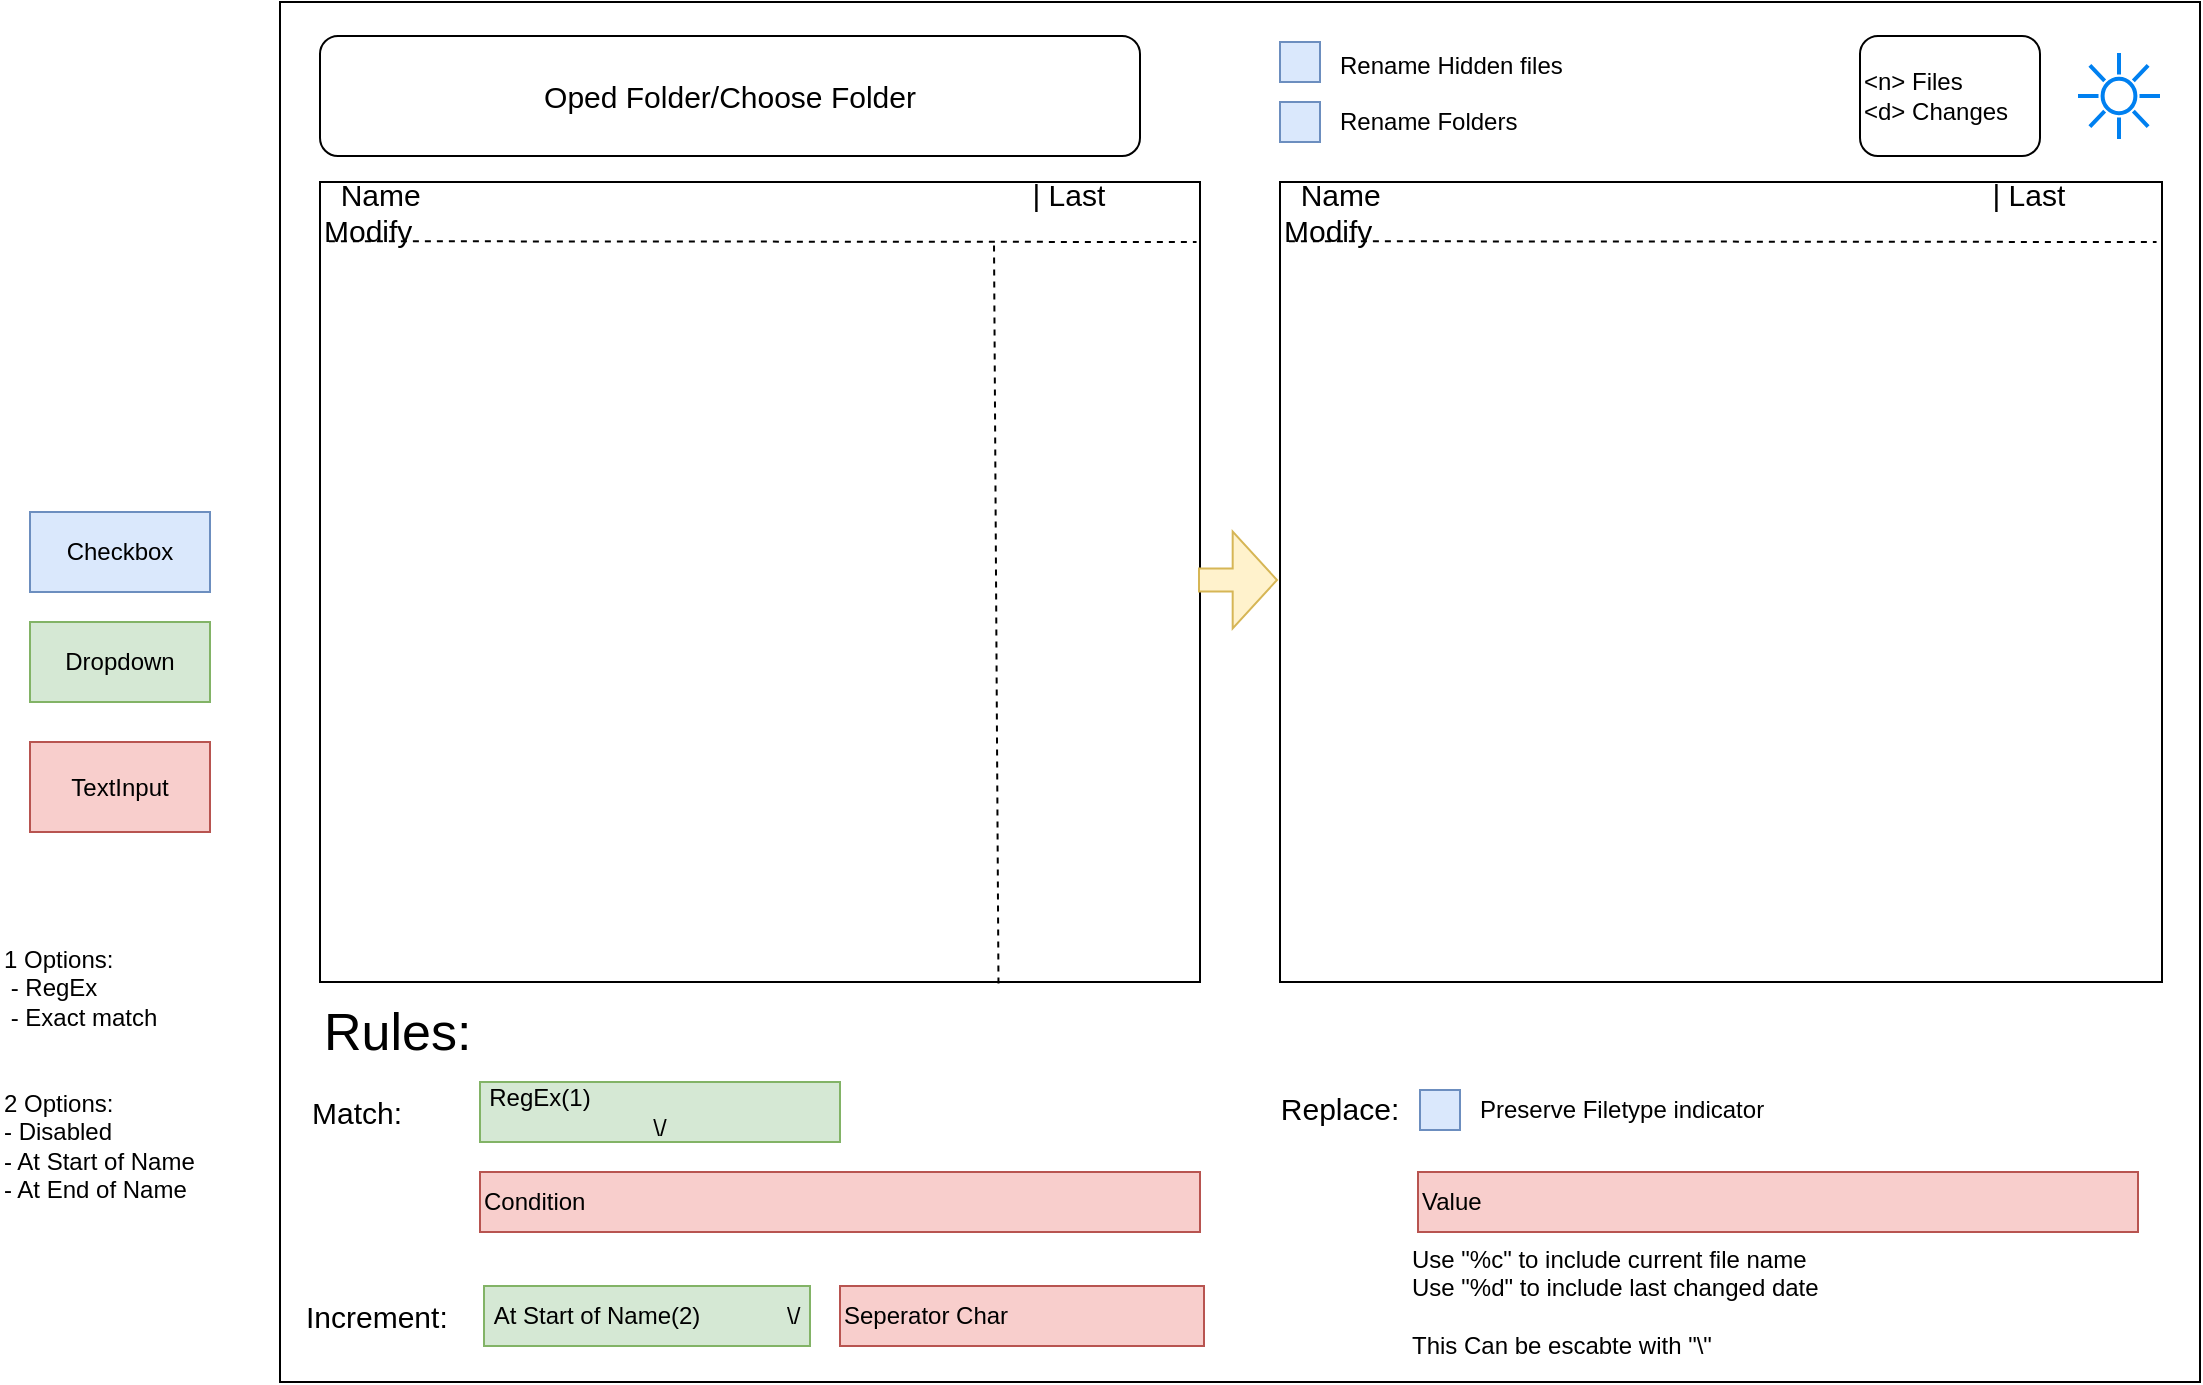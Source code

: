 <mxfile>
    <diagram id="wyF1twGbHwLOEpnf4AD7" name="Page-1">
        <mxGraphModel dx="860" dy="513" grid="1" gridSize="15" guides="1" tooltips="1" connect="1" arrows="1" fold="1" page="1" pageScale="1" pageWidth="850" pageHeight="1100" math="0" shadow="0">
            <root>
                <mxCell id="0"/>
                <mxCell id="1" parent="0"/>
                <mxCell id="Jia5Jn5Cg-_UFxBT41QY-1" value="" style="rounded=0;whiteSpace=wrap;html=1;" parent="1" vertex="1">
                    <mxGeometry x="140" y="90" width="960" height="690" as="geometry"/>
                </mxCell>
                <mxCell id="Jia5Jn5Cg-_UFxBT41QY-3" value="" style="rounded=0;whiteSpace=wrap;html=1;" parent="1" vertex="1">
                    <mxGeometry x="160" y="180" width="440" height="400" as="geometry"/>
                </mxCell>
                <mxCell id="Jia5Jn5Cg-_UFxBT41QY-4" value="" style="rounded=0;whiteSpace=wrap;html=1;" parent="1" vertex="1">
                    <mxGeometry x="640" y="180" width="441" height="400" as="geometry"/>
                </mxCell>
                <mxCell id="Jia5Jn5Cg-_UFxBT41QY-5" value="" style="shape=flexArrow;endArrow=classic;html=1;rounded=0;endWidth=35.789;endSize=7.053;fillColor=#fff2cc;strokeColor=#d6b656;width=11.579;" parent="1" edge="1">
                    <mxGeometry width="50" height="50" relative="1" as="geometry">
                        <mxPoint x="599" y="379" as="sourcePoint"/>
                        <mxPoint x="639" y="379" as="targetPoint"/>
                    </mxGeometry>
                </mxCell>
                <mxCell id="Jia5Jn5Cg-_UFxBT41QY-6" value="&lt;div style=&quot;font-size: 15px;&quot; align=&quot;left&quot;&gt;&amp;nbsp; Name &lt;span style=&quot;white-space: pre;&quot;&gt;&#x9;&lt;/span&gt;&lt;span style=&quot;white-space: pre;&quot;&gt;&#x9;&lt;/span&gt;&lt;span style=&quot;white-space: pre;&quot;&gt;&#x9;&lt;/span&gt;&lt;span style=&quot;white-space: pre;&quot;&gt;&#x9; &lt;/span&gt;&lt;span style=&quot;white-space: pre;&quot;&gt;&#x9;&lt;/span&gt;&lt;span style=&quot;white-space: pre;&quot;&gt;&#x9;&lt;/span&gt;&lt;span style=&quot;white-space: pre;&quot;&gt;&#x9;&lt;/span&gt;&lt;span style=&quot;white-space: pre;&quot;&gt;&#x9;&lt;/span&gt;&lt;span style=&quot;white-space: pre;&quot;&gt;&#x9;&lt;/span&gt;&amp;nbsp;&amp;nbsp;&amp;nbsp;&amp;nbsp; | Last Modify&lt;/div&gt;" style="text;html=1;align=left;verticalAlign=middle;whiteSpace=wrap;rounded=0;" parent="1" vertex="1">
                    <mxGeometry x="160" y="180" width="440" height="30" as="geometry"/>
                </mxCell>
                <mxCell id="Jia5Jn5Cg-_UFxBT41QY-7" value="" style="endArrow=none;dashed=1;html=1;rounded=0;exitX=0.001;exitY=0.079;exitDx=0;exitDy=0;exitPerimeter=0;entryX=0.987;entryY=1.067;entryDx=0;entryDy=0;entryPerimeter=0;" parent="1" edge="1">
                    <mxGeometry width="50" height="50" relative="1" as="geometry">
                        <mxPoint x="164.44" y="209.6" as="sourcePoint"/>
                        <mxPoint x="598.28" y="210.01" as="targetPoint"/>
                    </mxGeometry>
                </mxCell>
                <mxCell id="Jia5Jn5Cg-_UFxBT41QY-8" value="" style="endArrow=none;dashed=1;html=1;rounded=0;exitX=0.771;exitY=1.002;exitDx=0;exitDy=0;exitPerimeter=0;" parent="1" source="Jia5Jn5Cg-_UFxBT41QY-3" edge="1">
                    <mxGeometry width="50" height="50" relative="1" as="geometry">
                        <mxPoint x="501.08" y="582.4" as="sourcePoint"/>
                        <mxPoint x="497" y="210" as="targetPoint"/>
                    </mxGeometry>
                </mxCell>
                <mxCell id="Jia5Jn5Cg-_UFxBT41QY-9" value="&lt;div style=&quot;font-size: 15px;&quot; align=&quot;left&quot;&gt;&amp;nbsp; Name &lt;span style=&quot;white-space: pre;&quot;&gt;&#x9;&lt;/span&gt;&lt;span style=&quot;white-space: pre;&quot;&gt;&#x9;&lt;/span&gt;&lt;span style=&quot;white-space: pre;&quot;&gt;&#x9;&lt;/span&gt;&lt;span style=&quot;white-space: pre;&quot;&gt;&#x9; &lt;/span&gt;&lt;span style=&quot;white-space: pre;&quot;&gt;&#x9;&lt;/span&gt;&lt;span style=&quot;white-space: pre;&quot;&gt;&#x9;&lt;/span&gt;&lt;span style=&quot;white-space: pre;&quot;&gt;&#x9;&lt;/span&gt;&lt;span style=&quot;white-space: pre;&quot;&gt;&#x9;&lt;/span&gt;&lt;span style=&quot;white-space: pre;&quot;&gt;&#x9;&lt;/span&gt;&amp;nbsp;&amp;nbsp;&amp;nbsp;&amp;nbsp; | Last Modify&lt;/div&gt;" style="text;html=1;align=left;verticalAlign=middle;whiteSpace=wrap;rounded=0;" parent="1" vertex="1">
                    <mxGeometry x="640" y="180" width="440" height="30" as="geometry"/>
                </mxCell>
                <mxCell id="Jia5Jn5Cg-_UFxBT41QY-10" value="" style="endArrow=none;dashed=1;html=1;rounded=0;exitX=0.001;exitY=0.079;exitDx=0;exitDy=0;exitPerimeter=0;entryX=0.987;entryY=1.067;entryDx=0;entryDy=0;entryPerimeter=0;" parent="1" edge="1">
                    <mxGeometry width="50" height="50" relative="1" as="geometry">
                        <mxPoint x="644.44" y="209.6" as="sourcePoint"/>
                        <mxPoint x="1078.28" y="210.01" as="targetPoint"/>
                    </mxGeometry>
                </mxCell>
                <mxCell id="Jia5Jn5Cg-_UFxBT41QY-11" value="&lt;font style=&quot;font-size: 15px;&quot;&gt;Oped Folder/Choose Folder&lt;/font&gt;" style="rounded=1;whiteSpace=wrap;html=1;" parent="1" vertex="1">
                    <mxGeometry x="160" y="107" width="410" height="60" as="geometry"/>
                </mxCell>
                <mxCell id="Jia5Jn5Cg-_UFxBT41QY-12" value="&lt;div align=&quot;left&quot;&gt;&amp;lt;n&amp;gt; Files&lt;/div&gt;&lt;div align=&quot;left&quot;&gt;&amp;lt;d&amp;gt; Changes&lt;/div&gt;" style="rounded=1;whiteSpace=wrap;html=1;align=left;" parent="1" vertex="1">
                    <mxGeometry x="930" y="107" width="90" height="60" as="geometry"/>
                </mxCell>
                <mxCell id="Jia5Jn5Cg-_UFxBT41QY-15" value="" style="rounded=0;whiteSpace=wrap;html=1;fillColor=#dae8fc;strokeColor=#6c8ebf;" parent="1" vertex="1">
                    <mxGeometry x="640" y="110" width="20" height="20" as="geometry"/>
                </mxCell>
                <mxCell id="Jia5Jn5Cg-_UFxBT41QY-16" value="" style="rounded=0;whiteSpace=wrap;html=1;fillColor=#dae8fc;strokeColor=#6c8ebf;" parent="1" vertex="1">
                    <mxGeometry x="640" y="140" width="20" height="20" as="geometry"/>
                </mxCell>
                <mxCell id="Jia5Jn5Cg-_UFxBT41QY-17" value="Rename Hidden files" style="text;html=1;align=left;verticalAlign=middle;whiteSpace=wrap;rounded=0;" parent="1" vertex="1">
                    <mxGeometry x="668" y="107" width="220" height="30" as="geometry"/>
                </mxCell>
                <mxCell id="Jia5Jn5Cg-_UFxBT41QY-18" value="Rename Folders" style="text;html=1;align=left;verticalAlign=middle;whiteSpace=wrap;rounded=0;" parent="1" vertex="1">
                    <mxGeometry x="668" y="135" width="220" height="30" as="geometry"/>
                </mxCell>
                <mxCell id="Jia5Jn5Cg-_UFxBT41QY-19" value="Rules:" style="text;html=1;align=left;verticalAlign=middle;whiteSpace=wrap;rounded=0;fontSize=26;" parent="1" vertex="1">
                    <mxGeometry x="160" y="590" width="140" height="30" as="geometry"/>
                </mxCell>
                <mxCell id="Jia5Jn5Cg-_UFxBT41QY-20" value="Match:" style="text;html=1;align=left;verticalAlign=middle;whiteSpace=wrap;rounded=0;fontSize=15;" parent="1" vertex="1">
                    <mxGeometry x="154" y="630" width="60" height="30" as="geometry"/>
                </mxCell>
                <mxCell id="Jia5Jn5Cg-_UFxBT41QY-21" value="RegEx(1)&amp;nbsp;&amp;nbsp;&amp;nbsp;&amp;nbsp;&amp;nbsp;&amp;nbsp;&amp;nbsp;&amp;nbsp;&amp;nbsp;&amp;nbsp;&amp;nbsp;&amp;nbsp;&amp;nbsp;&amp;nbsp;&amp;nbsp;&amp;nbsp;&amp;nbsp;&amp;nbsp;&amp;nbsp;&amp;nbsp;&amp;nbsp;&amp;nbsp;&amp;nbsp;&amp;nbsp;&amp;nbsp;&amp;nbsp;&amp;nbsp;&amp;nbsp;&amp;nbsp;&amp;nbsp;&amp;nbsp;&amp;nbsp;&amp;nbsp;&amp;nbsp;&amp;nbsp;&amp;nbsp; \/" style="rounded=0;whiteSpace=wrap;html=1;fillColor=#d5e8d4;strokeColor=#82b366;" parent="1" vertex="1">
                    <mxGeometry x="240" y="630" width="180" height="30" as="geometry"/>
                </mxCell>
                <mxCell id="Jia5Jn5Cg-_UFxBT41QY-23" value="&lt;div&gt;1 Options:&lt;/div&gt;&lt;div&gt;&amp;nbsp;- RegEx&lt;/div&gt;&lt;div&gt;&amp;nbsp;- Exact match&lt;/div&gt;&lt;div&gt;&lt;br&gt;&lt;/div&gt;&lt;div&gt;&lt;br&gt;&lt;/div&gt;&lt;div&gt;2 Options:&lt;/div&gt;&lt;div&gt;- Disabled&lt;/div&gt;&lt;div&gt;- At Start of Name&lt;/div&gt;&lt;div&gt;- At End of Name&lt;/div&gt;" style="text;html=1;align=left;verticalAlign=top;whiteSpace=wrap;rounded=0;" parent="1" vertex="1">
                    <mxGeometry y="555" width="120" height="150" as="geometry"/>
                </mxCell>
                <mxCell id="Jia5Jn5Cg-_UFxBT41QY-24" value="Checkbox" style="rounded=0;whiteSpace=wrap;html=1;fillColor=#dae8fc;strokeColor=#6c8ebf;" parent="1" vertex="1">
                    <mxGeometry x="15" y="345" width="90" height="40" as="geometry"/>
                </mxCell>
                <mxCell id="Jia5Jn5Cg-_UFxBT41QY-25" value="Dropdown" style="rounded=0;whiteSpace=wrap;html=1;fillColor=#d5e8d4;strokeColor=#82b366;" parent="1" vertex="1">
                    <mxGeometry x="15" y="400" width="90" height="40" as="geometry"/>
                </mxCell>
                <mxCell id="Jia5Jn5Cg-_UFxBT41QY-26" value="TextInput" style="rounded=0;whiteSpace=wrap;html=1;fillColor=#f8cecc;strokeColor=#b85450;" parent="1" vertex="1">
                    <mxGeometry x="15" y="460" width="90" height="45" as="geometry"/>
                </mxCell>
                <mxCell id="Jia5Jn5Cg-_UFxBT41QY-27" value="Condition" style="rounded=0;whiteSpace=wrap;html=1;fillColor=#f8cecc;strokeColor=#b85450;align=left;" parent="1" vertex="1">
                    <mxGeometry x="240" y="675" width="360" height="30" as="geometry"/>
                </mxCell>
                <mxCell id="Jia5Jn5Cg-_UFxBT41QY-28" value="Replace:" style="text;html=1;align=center;verticalAlign=middle;whiteSpace=wrap;rounded=0;fontSize=15;" parent="1" vertex="1">
                    <mxGeometry x="640" y="628" width="60" height="30" as="geometry"/>
                </mxCell>
                <mxCell id="Jia5Jn5Cg-_UFxBT41QY-29" value="Value" style="rounded=0;whiteSpace=wrap;html=1;fillColor=#f8cecc;strokeColor=#b85450;align=left;" parent="1" vertex="1">
                    <mxGeometry x="709" y="675" width="360" height="30" as="geometry"/>
                </mxCell>
                <mxCell id="Jia5Jn5Cg-_UFxBT41QY-30" value="Increment:" style="text;html=1;align=left;verticalAlign=middle;whiteSpace=wrap;rounded=0;fontSize=15;" parent="1" vertex="1">
                    <mxGeometry x="151" y="732" width="95" height="30" as="geometry"/>
                </mxCell>
                <mxCell id="Jia5Jn5Cg-_UFxBT41QY-31" value="At Start of Name(2)&amp;nbsp;&amp;nbsp;&amp;nbsp;&amp;nbsp;&amp;nbsp;&amp;nbsp;&amp;nbsp;&amp;nbsp;&amp;nbsp;&amp;nbsp;&amp;nbsp;&amp;nbsp; \/" style="rounded=0;whiteSpace=wrap;html=1;fillColor=#d5e8d4;strokeColor=#82b366;" parent="1" vertex="1">
                    <mxGeometry x="242" y="732" width="163" height="30" as="geometry"/>
                </mxCell>
                <mxCell id="Jia5Jn5Cg-_UFxBT41QY-32" value="Seperator Char" style="rounded=0;whiteSpace=wrap;html=1;fillColor=#f8cecc;strokeColor=#b85450;align=left;" parent="1" vertex="1">
                    <mxGeometry x="420" y="732" width="182" height="30" as="geometry"/>
                </mxCell>
                <mxCell id="Jia5Jn5Cg-_UFxBT41QY-33" value="" style="rounded=0;whiteSpace=wrap;html=1;fillColor=#dae8fc;strokeColor=#6c8ebf;" parent="1" vertex="1">
                    <mxGeometry x="710" y="634" width="20" height="20" as="geometry"/>
                </mxCell>
                <mxCell id="Jia5Jn5Cg-_UFxBT41QY-34" value="Preserve Filetype indicator" style="text;html=1;align=left;verticalAlign=middle;whiteSpace=wrap;rounded=0;" parent="1" vertex="1">
                    <mxGeometry x="738" y="629" width="220" height="30" as="geometry"/>
                </mxCell>
                <mxCell id="2" value="" style="html=1;verticalLabelPosition=bottom;align=center;labelBackgroundColor=#ffffff;verticalAlign=top;strokeWidth=2;strokeColor=#0080F0;shadow=0;dashed=0;shape=mxgraph.ios7.icons.sun;pointerEvents=1" parent="1" vertex="1">
                    <mxGeometry x="1039" y="115.5" width="41" height="43" as="geometry"/>
                </mxCell>
                <mxCell id="3" value="&lt;div&gt;Use &quot;%c&quot; to include current file name&lt;/div&gt;&lt;div&gt;Use &quot;%d&quot; to include last changed date&lt;/div&gt;&lt;div&gt;&lt;br&gt;&lt;/div&gt;&lt;div&gt;This Can be escabte with &quot;\&quot;&lt;/div&gt;" style="text;html=1;align=left;verticalAlign=top;whiteSpace=wrap;rounded=0;" vertex="1" parent="1">
                    <mxGeometry x="704" y="705" width="365" height="60" as="geometry"/>
                </mxCell>
            </root>
        </mxGraphModel>
    </diagram>
</mxfile>
